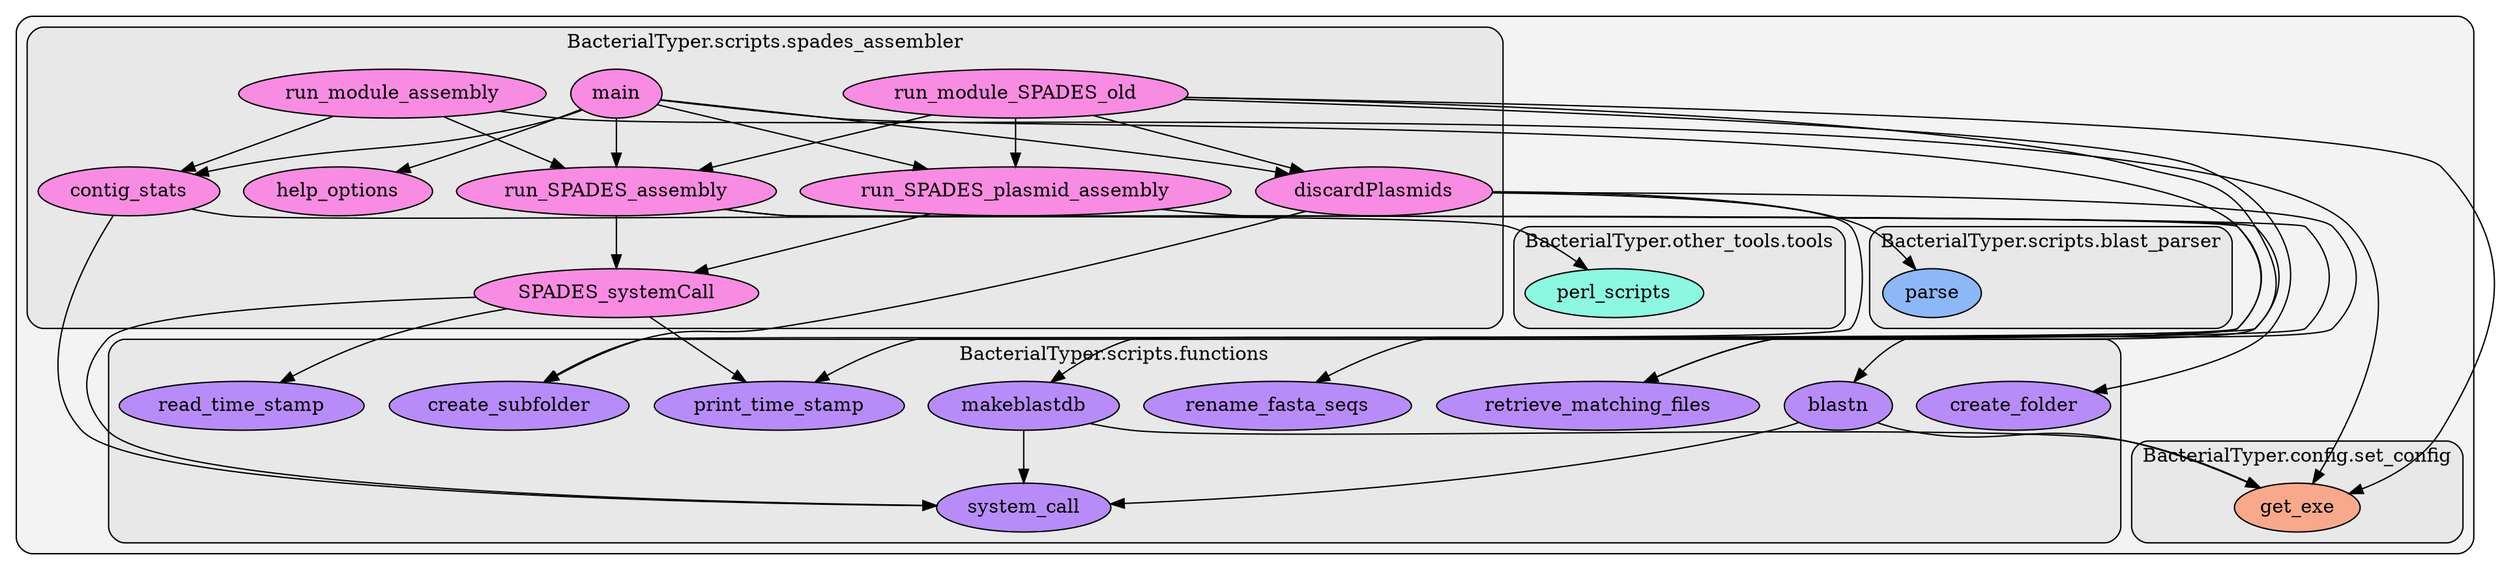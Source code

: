digraph G {
    graph [spilines=ortho, rankdir=TB, clusterrank="local"];
    subgraph cluster_G {

        graph [style="filled,rounded",fillcolor="#80808018", label=""];
        subgraph cluster_BacterialTyper__config__set_config {

            graph [style="filled,rounded",fillcolor="#80808018", label="BacterialTyper.config.set_config"];
        }
        subgraph cluster_BacterialTyper__config__set_config {

            graph [style="filled,rounded",fillcolor="#80808018", label="BacterialTyper.config.set_config"];
        }
        subgraph cluster_BacterialTyper__config__set_config {

            graph [style="filled,rounded",fillcolor="#80808018", label="BacterialTyper.config.set_config"];
        }
        subgraph cluster_BacterialTyper__config__set_config {

            graph [style="filled,rounded",fillcolor="#80808018", label="BacterialTyper.config.set_config"];
        }
        subgraph cluster_BacterialTyper__config__set_config {

            graph [style="filled,rounded",fillcolor="#80808018", label="BacterialTyper.config.set_config"];
        }
        subgraph cluster_BacterialTyper__config__set_config {

            graph [style="filled,rounded",fillcolor="#80808018", label="BacterialTyper.config.set_config"];
        }
        subgraph cluster_BacterialTyper__config__set_config {

            graph [style="filled,rounded",fillcolor="#80808018", label="BacterialTyper.config.set_config"];
        }
        subgraph cluster_BacterialTyper__config__set_config {

            graph [style="filled,rounded",fillcolor="#80808018", label="BacterialTyper.config.set_config"];
        }
        subgraph cluster_BacterialTyper__config__set_config {

            graph [style="filled,rounded",fillcolor="#80808018", label="BacterialTyper.config.set_config"];
            BacterialTyper__config__set_config__get_exe [label="get_exe", style="filled", fillcolor="#ff8e65b2", fontcolor="#000000", group="2"];
        }
        subgraph cluster_BacterialTyper__config__set_config {

            graph [style="filled,rounded",fillcolor="#80808018", label="BacterialTyper.config.set_config"];
        }
        subgraph cluster_BacterialTyper__config__set_config {

            graph [style="filled,rounded",fillcolor="#80808018", label="BacterialTyper.config.set_config"];
        }
        subgraph cluster_BacterialTyper__config__set_config {

            graph [style="filled,rounded",fillcolor="#80808018", label="BacterialTyper.config.set_config"];
        }
        subgraph cluster_BacterialTyper__config__set_config {

            graph [style="filled,rounded",fillcolor="#80808018", label="BacterialTyper.config.set_config"];
        }
        subgraph cluster_BacterialTyper__config__set_config {

            graph [style="filled,rounded",fillcolor="#80808018", label="BacterialTyper.config.set_config"];
        }
        subgraph cluster_BacterialTyper__other_tools__tools {

            graph [style="filled,rounded",fillcolor="#80808018", label="BacterialTyper.other_tools.tools"];
        }
        subgraph cluster_BacterialTyper__other_tools__tools {

            graph [style="filled,rounded",fillcolor="#80808018", label="BacterialTyper.other_tools.tools"];
            BacterialTyper__other_tools__tools__perl_scripts [label="perl_scripts", style="filled", fillcolor="#65ffe0b2", fontcolor="#000000", group="21"];
        }
        subgraph cluster_BacterialTyper__scripts__blast_parser {

            graph [style="filled,rounded",fillcolor="#80808018", label="BacterialTyper.scripts.blast_parser"];
        }
        subgraph cluster_BacterialTyper__scripts__blast_parser {

            graph [style="filled,rounded",fillcolor="#80808018", label="BacterialTyper.scripts.blast_parser"];
        }
        subgraph cluster_BacterialTyper__scripts__blast_parser {

            graph [style="filled,rounded",fillcolor="#80808018", label="BacterialTyper.scripts.blast_parser"];
            BacterialTyper__scripts__blast_parser__parse [label="parse", style="filled", fillcolor="#65a3ffb2", fontcolor="#000000", group="27"];
        }
        subgraph cluster_BacterialTyper__scripts__functions {

            graph [style="filled,rounded",fillcolor="#80808018", label="BacterialTyper.scripts.functions"];
            BacterialTyper__scripts__functions__blastn [label="blastn", style="filled", fillcolor="#a365ffb2", fontcolor="#000000", group="33"];
        }
        subgraph cluster_BacterialTyper__scripts__functions {

            graph [style="filled,rounded",fillcolor="#80808018", label="BacterialTyper.scripts.functions"];
        }
        subgraph cluster_BacterialTyper__scripts__functions {

            graph [style="filled,rounded",fillcolor="#80808018", label="BacterialTyper.scripts.functions"];
        }
        subgraph cluster_BacterialTyper__scripts__functions {

            graph [style="filled,rounded",fillcolor="#80808018", label="BacterialTyper.scripts.functions"];
        }
        subgraph cluster_BacterialTyper__scripts__functions {

            graph [style="filled,rounded",fillcolor="#80808018", label="BacterialTyper.scripts.functions"];
        }
        subgraph cluster_BacterialTyper__scripts__functions {

            graph [style="filled,rounded",fillcolor="#80808018", label="BacterialTyper.scripts.functions"];
            BacterialTyper__scripts__functions__create_folder [label="create_folder", style="filled", fillcolor="#a365ffb2", fontcolor="#000000", group="33"];
        }
        subgraph cluster_BacterialTyper__scripts__functions {

            graph [style="filled,rounded",fillcolor="#80808018", label="BacterialTyper.scripts.functions"];
        }
        subgraph cluster_BacterialTyper__scripts__functions {

            graph [style="filled,rounded",fillcolor="#80808018", label="BacterialTyper.scripts.functions"];
            BacterialTyper__scripts__functions__create_subfolder [label="create_subfolder", style="filled", fillcolor="#a365ffb2", fontcolor="#000000", group="33"];
        }
        subgraph cluster_BacterialTyper__scripts__functions {

            graph [style="filled,rounded",fillcolor="#80808018", label="BacterialTyper.scripts.functions"];
        }
        subgraph cluster_BacterialTyper__scripts__functions {

            graph [style="filled,rounded",fillcolor="#80808018", label="BacterialTyper.scripts.functions"];
        }
        subgraph cluster_BacterialTyper__scripts__functions {

            graph [style="filled,rounded",fillcolor="#80808018", label="BacterialTyper.scripts.functions"];
        }
        subgraph cluster_BacterialTyper__scripts__functions {

            graph [style="filled,rounded",fillcolor="#80808018", label="BacterialTyper.scripts.functions"];
        }
        subgraph cluster_BacterialTyper__scripts__functions {

            graph [style="filled,rounded",fillcolor="#80808018", label="BacterialTyper.scripts.functions"];
        }
        subgraph cluster_BacterialTyper__scripts__functions {

            graph [style="filled,rounded",fillcolor="#80808018", label="BacterialTyper.scripts.functions"];
        }
        subgraph cluster_BacterialTyper__scripts__functions {

            graph [style="filled,rounded",fillcolor="#80808018", label="BacterialTyper.scripts.functions"];
        }
        subgraph cluster_BacterialTyper__scripts__functions {

            graph [style="filled,rounded",fillcolor="#80808018", label="BacterialTyper.scripts.functions"];
        }
        subgraph cluster_BacterialTyper__scripts__functions {

            graph [style="filled,rounded",fillcolor="#80808018", label="BacterialTyper.scripts.functions"];
        }
        subgraph cluster_BacterialTyper__scripts__functions {

            graph [style="filled,rounded",fillcolor="#80808018", label="BacterialTyper.scripts.functions"];
        }
        subgraph cluster_BacterialTyper__scripts__functions {

            graph [style="filled,rounded",fillcolor="#80808018", label="BacterialTyper.scripts.functions"];
        }
        subgraph cluster_BacterialTyper__scripts__functions {

            graph [style="filled,rounded",fillcolor="#80808018", label="BacterialTyper.scripts.functions"];
        }
        subgraph cluster_BacterialTyper__scripts__functions {

            graph [style="filled,rounded",fillcolor="#80808018", label="BacterialTyper.scripts.functions"];
            BacterialTyper__scripts__functions__makeblastdb [label="makeblastdb", style="filled", fillcolor="#a365ffb2", fontcolor="#000000", group="33"];
        }
        subgraph cluster_BacterialTyper__scripts__functions {

            graph [style="filled,rounded",fillcolor="#80808018", label="BacterialTyper.scripts.functions"];
        }
        subgraph cluster_BacterialTyper__scripts__functions {

            graph [style="filled,rounded",fillcolor="#80808018", label="BacterialTyper.scripts.functions"];
        }
        subgraph cluster_BacterialTyper__scripts__functions {

            graph [style="filled,rounded",fillcolor="#80808018", label="BacterialTyper.scripts.functions"];
        }
        subgraph cluster_BacterialTyper__scripts__functions {

            graph [style="filled,rounded",fillcolor="#80808018", label="BacterialTyper.scripts.functions"];
        }
        subgraph cluster_BacterialTyper__scripts__functions {

            graph [style="filled,rounded",fillcolor="#80808018", label="BacterialTyper.scripts.functions"];
        }
        subgraph cluster_BacterialTyper__scripts__functions {

            graph [style="filled,rounded",fillcolor="#80808018", label="BacterialTyper.scripts.functions"];
        }
        subgraph cluster_BacterialTyper__scripts__functions {

            graph [style="filled,rounded",fillcolor="#80808018", label="BacterialTyper.scripts.functions"];
        }
        subgraph cluster_BacterialTyper__scripts__functions {

            graph [style="filled,rounded",fillcolor="#80808018", label="BacterialTyper.scripts.functions"];
        }
        subgraph cluster_BacterialTyper__scripts__functions {

            graph [style="filled,rounded",fillcolor="#80808018", label="BacterialTyper.scripts.functions"];
            BacterialTyper__scripts__functions__print_time_stamp [label="print_time_stamp", style="filled", fillcolor="#a365ffb2", fontcolor="#000000", group="33"];
        }
        subgraph cluster_BacterialTyper__scripts__functions {

            graph [style="filled,rounded",fillcolor="#80808018", label="BacterialTyper.scripts.functions"];
        }
        subgraph cluster_BacterialTyper__scripts__functions {

            graph [style="filled,rounded",fillcolor="#80808018", label="BacterialTyper.scripts.functions"];
        }
        subgraph cluster_BacterialTyper__scripts__functions {

            graph [style="filled,rounded",fillcolor="#80808018", label="BacterialTyper.scripts.functions"];
            BacterialTyper__scripts__functions__read_time_stamp [label="read_time_stamp", style="filled", fillcolor="#a365ffb2", fontcolor="#000000", group="33"];
        }
        subgraph cluster_BacterialTyper__scripts__functions {

            graph [style="filled,rounded",fillcolor="#80808018", label="BacterialTyper.scripts.functions"];
            BacterialTyper__scripts__functions__rename_fasta_seqs [label="rename_fasta_seqs", style="filled", fillcolor="#a365ffb2", fontcolor="#000000", group="33"];
        }
        subgraph cluster_BacterialTyper__scripts__functions {

            graph [style="filled,rounded",fillcolor="#80808018", label="BacterialTyper.scripts.functions"];
            BacterialTyper__scripts__functions__retrieve_matching_files [label="retrieve_matching_files", style="filled", fillcolor="#a365ffb2", fontcolor="#000000", group="33"];
        }
        subgraph cluster_BacterialTyper__scripts__functions {

            graph [style="filled,rounded",fillcolor="#80808018", label="BacterialTyper.scripts.functions"];
        }
        subgraph cluster_BacterialTyper__scripts__functions {

            graph [style="filled,rounded",fillcolor="#80808018", label="BacterialTyper.scripts.functions"];
            BacterialTyper__scripts__functions__system_call [label="system_call", style="filled", fillcolor="#a365ffb2", fontcolor="#000000", group="33"];
        }
        subgraph cluster_BacterialTyper__scripts__functions {

            graph [style="filled,rounded",fillcolor="#80808018", label="BacterialTyper.scripts.functions"];
        }
        subgraph cluster_BacterialTyper__scripts__functions {

            graph [style="filled,rounded",fillcolor="#80808018", label="BacterialTyper.scripts.functions"];
        }
        subgraph cluster_BacterialTyper__scripts__spades_assembler {

            graph [style="filled,rounded",fillcolor="#80808018", label="BacterialTyper.scripts.spades_assembler"];
            BacterialTyper__scripts__spades_assembler__SPADES_systemCall [label="SPADES_systemCall", style="filled", fillcolor="#ff65e0b2", fontcolor="#000000", group="39"];
        }
        subgraph cluster_BacterialTyper__scripts__spades_assembler {

            graph [style="filled,rounded",fillcolor="#80808018", label="BacterialTyper.scripts.spades_assembler"];
            BacterialTyper__scripts__spades_assembler__contig_stats [label="contig_stats", style="filled", fillcolor="#ff65e0b2", fontcolor="#000000", group="39"];
        }
        subgraph cluster_BacterialTyper__scripts__spades_assembler {

            graph [style="filled,rounded",fillcolor="#80808018", label="BacterialTyper.scripts.spades_assembler"];
            BacterialTyper__scripts__spades_assembler__discardPlasmids [label="discardPlasmids", style="filled", fillcolor="#ff65e0b2", fontcolor="#000000", group="39"];
        }
        subgraph cluster_BacterialTyper__scripts__spades_assembler {

            graph [style="filled,rounded",fillcolor="#80808018", label="BacterialTyper.scripts.spades_assembler"];
            BacterialTyper__scripts__spades_assembler__help_options [label="help_options", style="filled", fillcolor="#ff65e0b2", fontcolor="#000000", group="39"];
        }
        subgraph cluster_BacterialTyper__scripts__spades_assembler {

            graph [style="filled,rounded",fillcolor="#80808018", label="BacterialTyper.scripts.spades_assembler"];
            BacterialTyper__scripts__spades_assembler__main [label="main", style="filled", fillcolor="#ff65e0b2", fontcolor="#000000", group="39"];
        }
        subgraph cluster_BacterialTyper__scripts__spades_assembler {

            graph [style="filled,rounded",fillcolor="#80808018", label="BacterialTyper.scripts.spades_assembler"];
            BacterialTyper__scripts__spades_assembler__run_SPADES_assembly [label="run_SPADES_assembly", style="filled", fillcolor="#ff65e0b2", fontcolor="#000000", group="39"];
        }
        subgraph cluster_BacterialTyper__scripts__spades_assembler {

            graph [style="filled,rounded",fillcolor="#80808018", label="BacterialTyper.scripts.spades_assembler"];
            BacterialTyper__scripts__spades_assembler__run_SPADES_plasmid_assembly [label="run_SPADES_plasmid_assembly", style="filled", fillcolor="#ff65e0b2", fontcolor="#000000", group="39"];
        }
        subgraph cluster_BacterialTyper__scripts__spades_assembler {

            graph [style="filled,rounded",fillcolor="#80808018", label="BacterialTyper.scripts.spades_assembler"];
            BacterialTyper__scripts__spades_assembler__run_module_SPADES_old [label="run_module_SPADES_old", style="filled", fillcolor="#ff65e0b2", fontcolor="#000000", group="39"];
        }
        subgraph cluster_BacterialTyper__scripts__spades_assembler {

            graph [style="filled,rounded",fillcolor="#80808018", label="BacterialTyper.scripts.spades_assembler"];
            BacterialTyper__scripts__spades_assembler__run_module_assembly [label="run_module_assembly", style="filled", fillcolor="#ff65e0b2", fontcolor="#000000", group="39"];
        }
    }
        BacterialTyper__scripts__functions__makeblastdb -> BacterialTyper__scripts__functions__system_call [style="solid", color="#000000"];
        BacterialTyper__scripts__functions__makeblastdb -> BacterialTyper__config__set_config__get_exe [style="solid", color="#000000"];
        BacterialTyper__scripts__functions__blastn -> BacterialTyper__scripts__functions__system_call [style="solid", color="#000000"];
        BacterialTyper__scripts__functions__blastn -> BacterialTyper__config__set_config__get_exe [style="solid", color="#000000"];
        BacterialTyper__scripts__spades_assembler__run_SPADES_plasmid_assembly -> BacterialTyper__scripts__functions__retrieve_matching_files [style="solid", color="#000000"];
        BacterialTyper__scripts__spades_assembler__run_SPADES_plasmid_assembly -> BacterialTyper__scripts__spades_assembler__SPADES_systemCall [style="solid", color="#000000"];
        BacterialTyper__scripts__spades_assembler__run_SPADES_assembly -> BacterialTyper__scripts__functions__rename_fasta_seqs [style="solid", color="#000000"];
        BacterialTyper__scripts__spades_assembler__run_SPADES_assembly -> BacterialTyper__scripts__functions__retrieve_matching_files [style="solid", color="#000000"];
        BacterialTyper__scripts__spades_assembler__run_SPADES_assembly -> BacterialTyper__scripts__spades_assembler__SPADES_systemCall [style="solid", color="#000000"];
        BacterialTyper__scripts__spades_assembler__SPADES_systemCall -> BacterialTyper__scripts__functions__read_time_stamp [style="solid", color="#000000"];
        BacterialTyper__scripts__spades_assembler__SPADES_systemCall -> BacterialTyper__scripts__functions__system_call [style="solid", color="#000000"];
        BacterialTyper__scripts__spades_assembler__SPADES_systemCall -> BacterialTyper__scripts__functions__print_time_stamp [style="solid", color="#000000"];
        BacterialTyper__scripts__spades_assembler__run_module_assembly -> BacterialTyper__scripts__spades_assembler__contig_stats [style="solid", color="#000000"];
        BacterialTyper__scripts__spades_assembler__run_module_assembly -> BacterialTyper__scripts__spades_assembler__run_SPADES_assembly [style="solid", color="#000000"];
        BacterialTyper__scripts__spades_assembler__run_module_assembly -> BacterialTyper__config__set_config__get_exe [style="solid", color="#000000"];
        BacterialTyper__scripts__spades_assembler__discardPlasmids -> BacterialTyper__scripts__blast_parser__parse [style="solid", color="#000000"];
        BacterialTyper__scripts__spades_assembler__discardPlasmids -> BacterialTyper__scripts__functions__create_subfolder [style="solid", color="#000000"];
        BacterialTyper__scripts__spades_assembler__discardPlasmids -> BacterialTyper__scripts__functions__makeblastdb [style="solid", color="#000000"];
        BacterialTyper__scripts__spades_assembler__discardPlasmids -> BacterialTyper__scripts__functions__blastn [style="solid", color="#000000"];
        BacterialTyper__scripts__spades_assembler__contig_stats -> BacterialTyper__scripts__functions__system_call [style="solid", color="#000000"];
        BacterialTyper__scripts__spades_assembler__contig_stats -> BacterialTyper__other_tools__tools__perl_scripts [style="solid", color="#000000"];
        BacterialTyper__scripts__spades_assembler__main -> BacterialTyper__scripts__functions__create_subfolder [style="solid", color="#000000"];
        BacterialTyper__scripts__spades_assembler__main -> BacterialTyper__scripts__spades_assembler__run_SPADES_plasmid_assembly [style="solid", color="#000000"];
        BacterialTyper__scripts__spades_assembler__main -> BacterialTyper__scripts__spades_assembler__run_SPADES_assembly [style="solid", color="#000000"];
        BacterialTyper__scripts__spades_assembler__main -> BacterialTyper__scripts__spades_assembler__discardPlasmids [style="solid", color="#000000"];
        BacterialTyper__scripts__spades_assembler__main -> BacterialTyper__scripts__spades_assembler__contig_stats [style="solid", color="#000000"];
        BacterialTyper__scripts__spades_assembler__main -> BacterialTyper__scripts__spades_assembler__help_options [style="solid", color="#000000"];
        BacterialTyper__scripts__spades_assembler__run_module_SPADES_old -> BacterialTyper__scripts__spades_assembler__discardPlasmids [style="solid", color="#000000"];
        BacterialTyper__scripts__spades_assembler__run_module_SPADES_old -> BacterialTyper__scripts__spades_assembler__run_SPADES_plasmid_assembly [style="solid", color="#000000"];
        BacterialTyper__scripts__spades_assembler__run_module_SPADES_old -> BacterialTyper__scripts__functions__print_time_stamp [style="solid", color="#000000"];
        BacterialTyper__scripts__spades_assembler__run_module_SPADES_old -> BacterialTyper__scripts__functions__create_folder [style="solid", color="#000000"];
        BacterialTyper__scripts__spades_assembler__run_module_SPADES_old -> BacterialTyper__scripts__spades_assembler__run_SPADES_assembly [style="solid", color="#000000"];
        BacterialTyper__scripts__spades_assembler__run_module_SPADES_old -> BacterialTyper__config__set_config__get_exe [style="solid", color="#000000"];
    }
